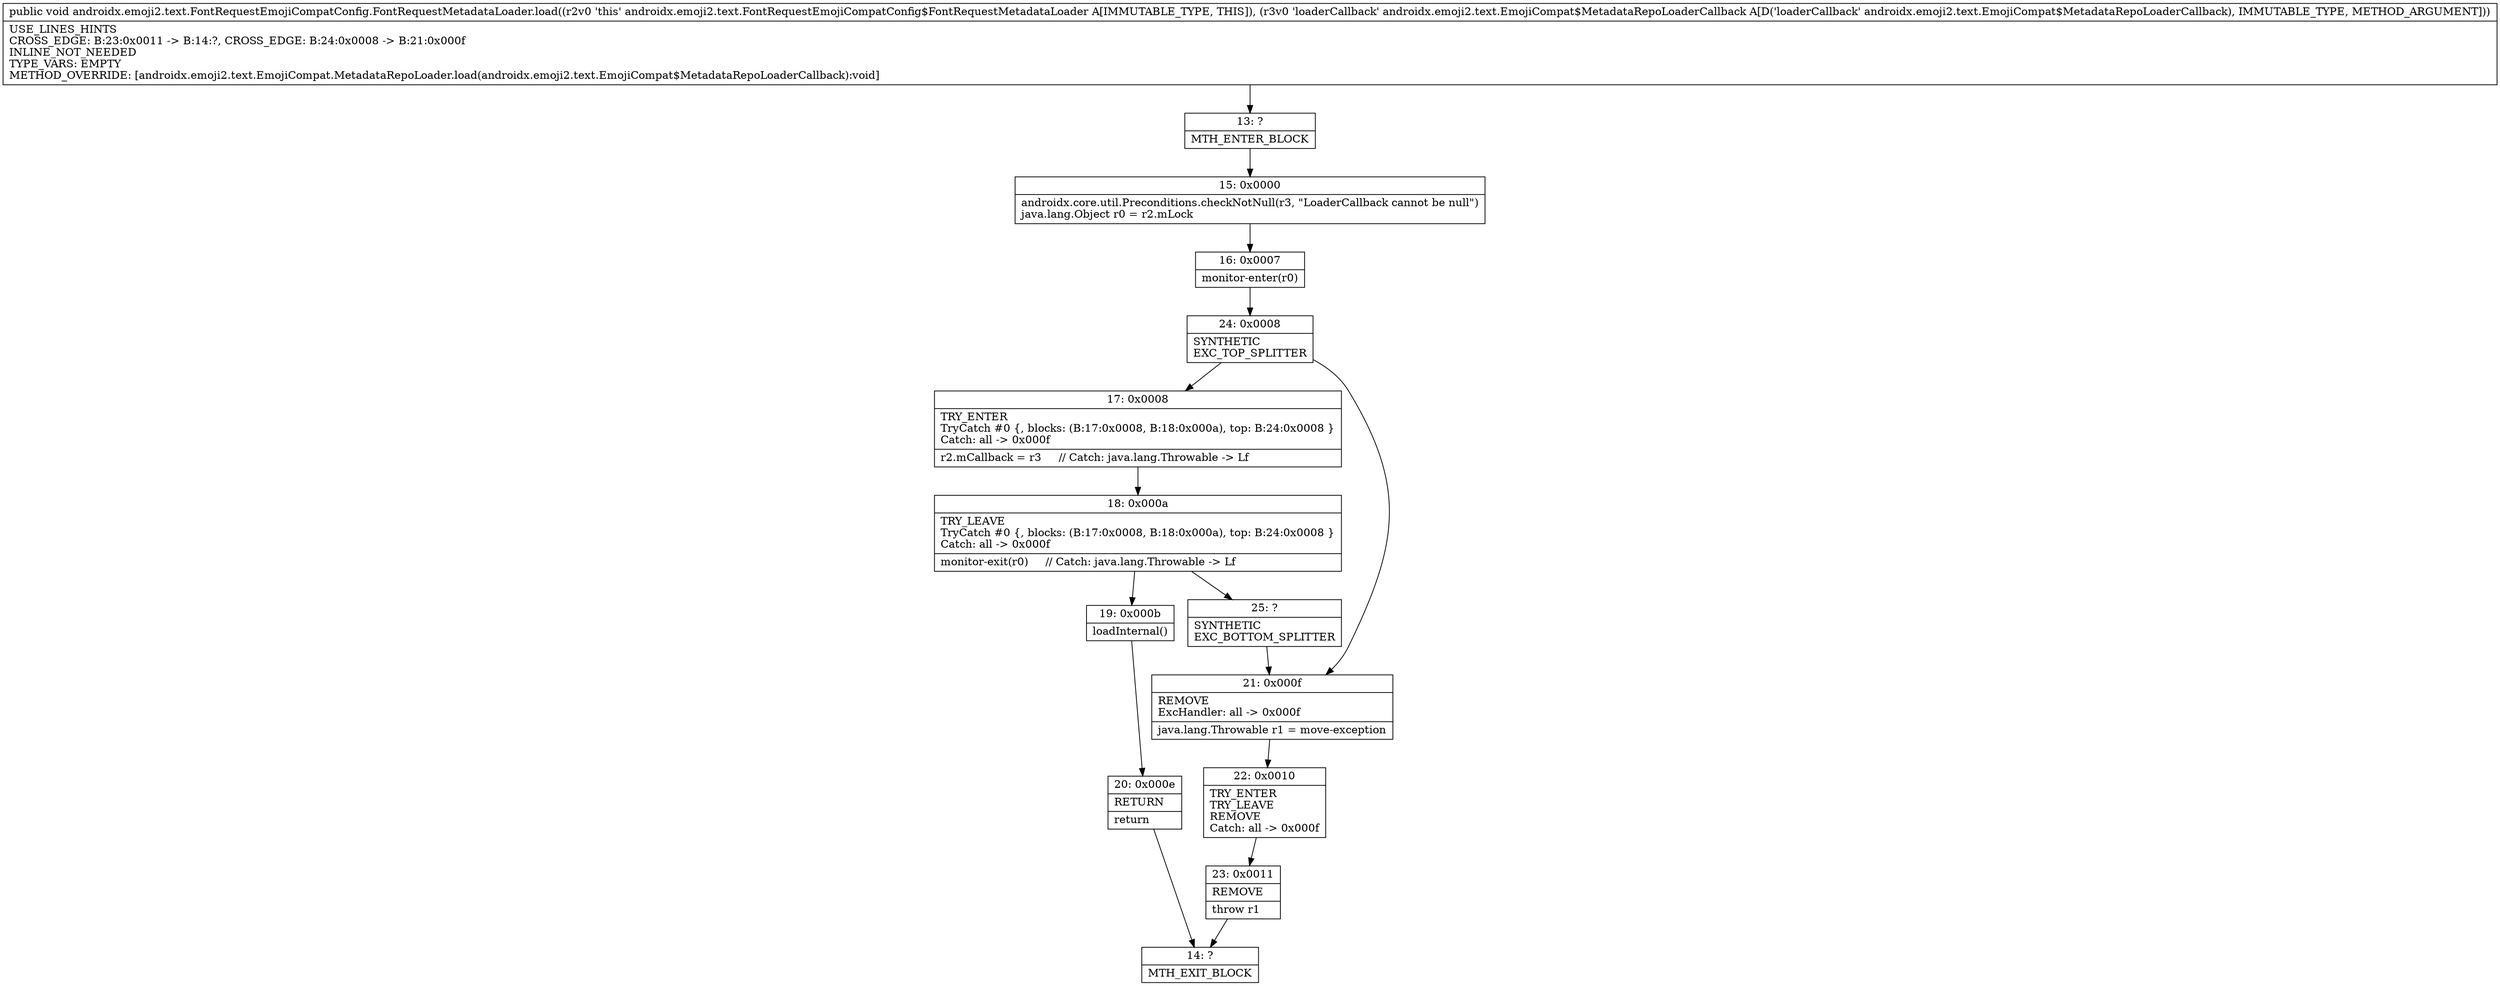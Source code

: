 digraph "CFG forandroidx.emoji2.text.FontRequestEmojiCompatConfig.FontRequestMetadataLoader.load(Landroidx\/emoji2\/text\/EmojiCompat$MetadataRepoLoaderCallback;)V" {
Node_13 [shape=record,label="{13\:\ ?|MTH_ENTER_BLOCK\l}"];
Node_15 [shape=record,label="{15\:\ 0x0000|androidx.core.util.Preconditions.checkNotNull(r3, \"LoaderCallback cannot be null\")\ljava.lang.Object r0 = r2.mLock\l}"];
Node_16 [shape=record,label="{16\:\ 0x0007|monitor\-enter(r0)\l}"];
Node_24 [shape=record,label="{24\:\ 0x0008|SYNTHETIC\lEXC_TOP_SPLITTER\l}"];
Node_17 [shape=record,label="{17\:\ 0x0008|TRY_ENTER\lTryCatch #0 \{, blocks: (B:17:0x0008, B:18:0x000a), top: B:24:0x0008 \}\lCatch: all \-\> 0x000f\l|r2.mCallback = r3     \/\/ Catch: java.lang.Throwable \-\> Lf\l}"];
Node_18 [shape=record,label="{18\:\ 0x000a|TRY_LEAVE\lTryCatch #0 \{, blocks: (B:17:0x0008, B:18:0x000a), top: B:24:0x0008 \}\lCatch: all \-\> 0x000f\l|monitor\-exit(r0)     \/\/ Catch: java.lang.Throwable \-\> Lf\l}"];
Node_19 [shape=record,label="{19\:\ 0x000b|loadInternal()\l}"];
Node_20 [shape=record,label="{20\:\ 0x000e|RETURN\l|return\l}"];
Node_14 [shape=record,label="{14\:\ ?|MTH_EXIT_BLOCK\l}"];
Node_25 [shape=record,label="{25\:\ ?|SYNTHETIC\lEXC_BOTTOM_SPLITTER\l}"];
Node_21 [shape=record,label="{21\:\ 0x000f|REMOVE\lExcHandler: all \-\> 0x000f\l|java.lang.Throwable r1 = move\-exception\l}"];
Node_22 [shape=record,label="{22\:\ 0x0010|TRY_ENTER\lTRY_LEAVE\lREMOVE\lCatch: all \-\> 0x000f\l}"];
Node_23 [shape=record,label="{23\:\ 0x0011|REMOVE\l|throw r1\l}"];
MethodNode[shape=record,label="{public void androidx.emoji2.text.FontRequestEmojiCompatConfig.FontRequestMetadataLoader.load((r2v0 'this' androidx.emoji2.text.FontRequestEmojiCompatConfig$FontRequestMetadataLoader A[IMMUTABLE_TYPE, THIS]), (r3v0 'loaderCallback' androidx.emoji2.text.EmojiCompat$MetadataRepoLoaderCallback A[D('loaderCallback' androidx.emoji2.text.EmojiCompat$MetadataRepoLoaderCallback), IMMUTABLE_TYPE, METHOD_ARGUMENT]))  | USE_LINES_HINTS\lCROSS_EDGE: B:23:0x0011 \-\> B:14:?, CROSS_EDGE: B:24:0x0008 \-\> B:21:0x000f\lINLINE_NOT_NEEDED\lTYPE_VARS: EMPTY\lMETHOD_OVERRIDE: [androidx.emoji2.text.EmojiCompat.MetadataRepoLoader.load(androidx.emoji2.text.EmojiCompat$MetadataRepoLoaderCallback):void]\l}"];
MethodNode -> Node_13;Node_13 -> Node_15;
Node_15 -> Node_16;
Node_16 -> Node_24;
Node_24 -> Node_17;
Node_24 -> Node_21;
Node_17 -> Node_18;
Node_18 -> Node_19;
Node_18 -> Node_25;
Node_19 -> Node_20;
Node_20 -> Node_14;
Node_25 -> Node_21;
Node_21 -> Node_22;
Node_22 -> Node_23;
Node_23 -> Node_14;
}

